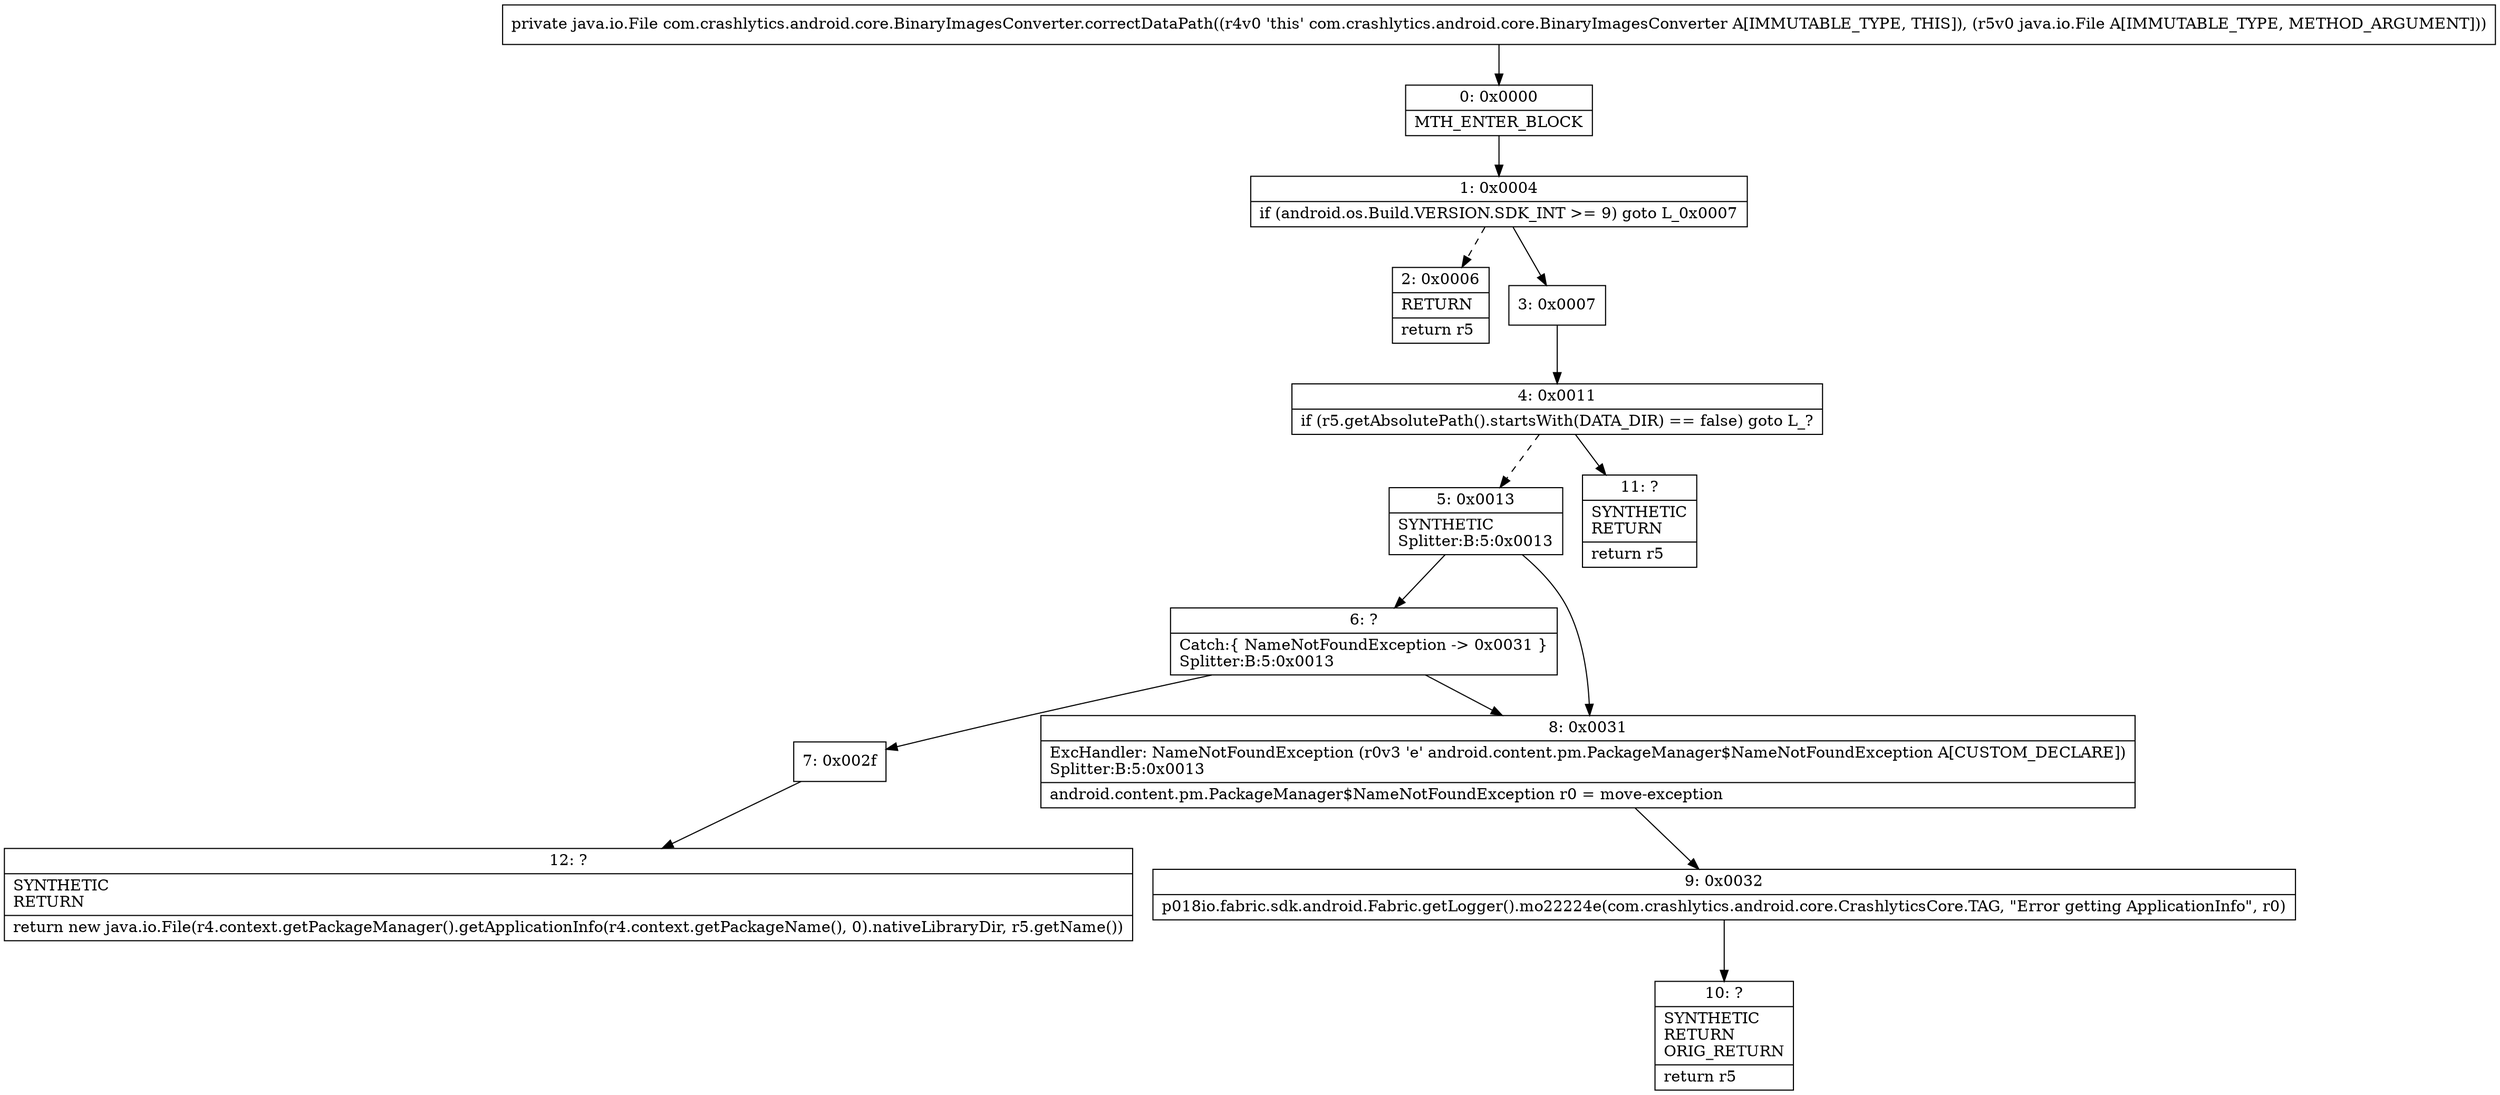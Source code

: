 digraph "CFG forcom.crashlytics.android.core.BinaryImagesConverter.correctDataPath(Ljava\/io\/File;)Ljava\/io\/File;" {
Node_0 [shape=record,label="{0\:\ 0x0000|MTH_ENTER_BLOCK\l}"];
Node_1 [shape=record,label="{1\:\ 0x0004|if (android.os.Build.VERSION.SDK_INT \>= 9) goto L_0x0007\l}"];
Node_2 [shape=record,label="{2\:\ 0x0006|RETURN\l|return r5\l}"];
Node_3 [shape=record,label="{3\:\ 0x0007}"];
Node_4 [shape=record,label="{4\:\ 0x0011|if (r5.getAbsolutePath().startsWith(DATA_DIR) == false) goto L_?\l}"];
Node_5 [shape=record,label="{5\:\ 0x0013|SYNTHETIC\lSplitter:B:5:0x0013\l}"];
Node_6 [shape=record,label="{6\:\ ?|Catch:\{ NameNotFoundException \-\> 0x0031 \}\lSplitter:B:5:0x0013\l}"];
Node_7 [shape=record,label="{7\:\ 0x002f}"];
Node_8 [shape=record,label="{8\:\ 0x0031|ExcHandler: NameNotFoundException (r0v3 'e' android.content.pm.PackageManager$NameNotFoundException A[CUSTOM_DECLARE])\lSplitter:B:5:0x0013\l|android.content.pm.PackageManager$NameNotFoundException r0 = move\-exception\l}"];
Node_9 [shape=record,label="{9\:\ 0x0032|p018io.fabric.sdk.android.Fabric.getLogger().mo22224e(com.crashlytics.android.core.CrashlyticsCore.TAG, \"Error getting ApplicationInfo\", r0)\l}"];
Node_10 [shape=record,label="{10\:\ ?|SYNTHETIC\lRETURN\lORIG_RETURN\l|return r5\l}"];
Node_11 [shape=record,label="{11\:\ ?|SYNTHETIC\lRETURN\l|return r5\l}"];
Node_12 [shape=record,label="{12\:\ ?|SYNTHETIC\lRETURN\l|return new java.io.File(r4.context.getPackageManager().getApplicationInfo(r4.context.getPackageName(), 0).nativeLibraryDir, r5.getName())\l}"];
MethodNode[shape=record,label="{private java.io.File com.crashlytics.android.core.BinaryImagesConverter.correctDataPath((r4v0 'this' com.crashlytics.android.core.BinaryImagesConverter A[IMMUTABLE_TYPE, THIS]), (r5v0 java.io.File A[IMMUTABLE_TYPE, METHOD_ARGUMENT])) }"];
MethodNode -> Node_0;
Node_0 -> Node_1;
Node_1 -> Node_2[style=dashed];
Node_1 -> Node_3;
Node_3 -> Node_4;
Node_4 -> Node_5[style=dashed];
Node_4 -> Node_11;
Node_5 -> Node_6;
Node_5 -> Node_8;
Node_6 -> Node_7;
Node_6 -> Node_8;
Node_7 -> Node_12;
Node_8 -> Node_9;
Node_9 -> Node_10;
}

